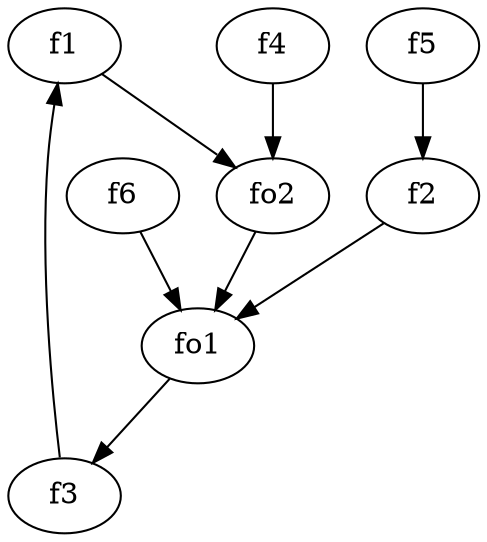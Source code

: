 strict digraph  {
f1;
f2;
f3;
f4;
f5;
f6;
fo1;
fo2;
f1 -> fo2  [weight=2];
f2 -> fo1  [weight=2];
f3 -> f1  [weight=2];
f4 -> fo2  [weight=2];
f5 -> f2  [weight=2];
f6 -> fo1  [weight=2];
fo1 -> f3  [weight=2];
fo2 -> fo1  [weight=2];
}
